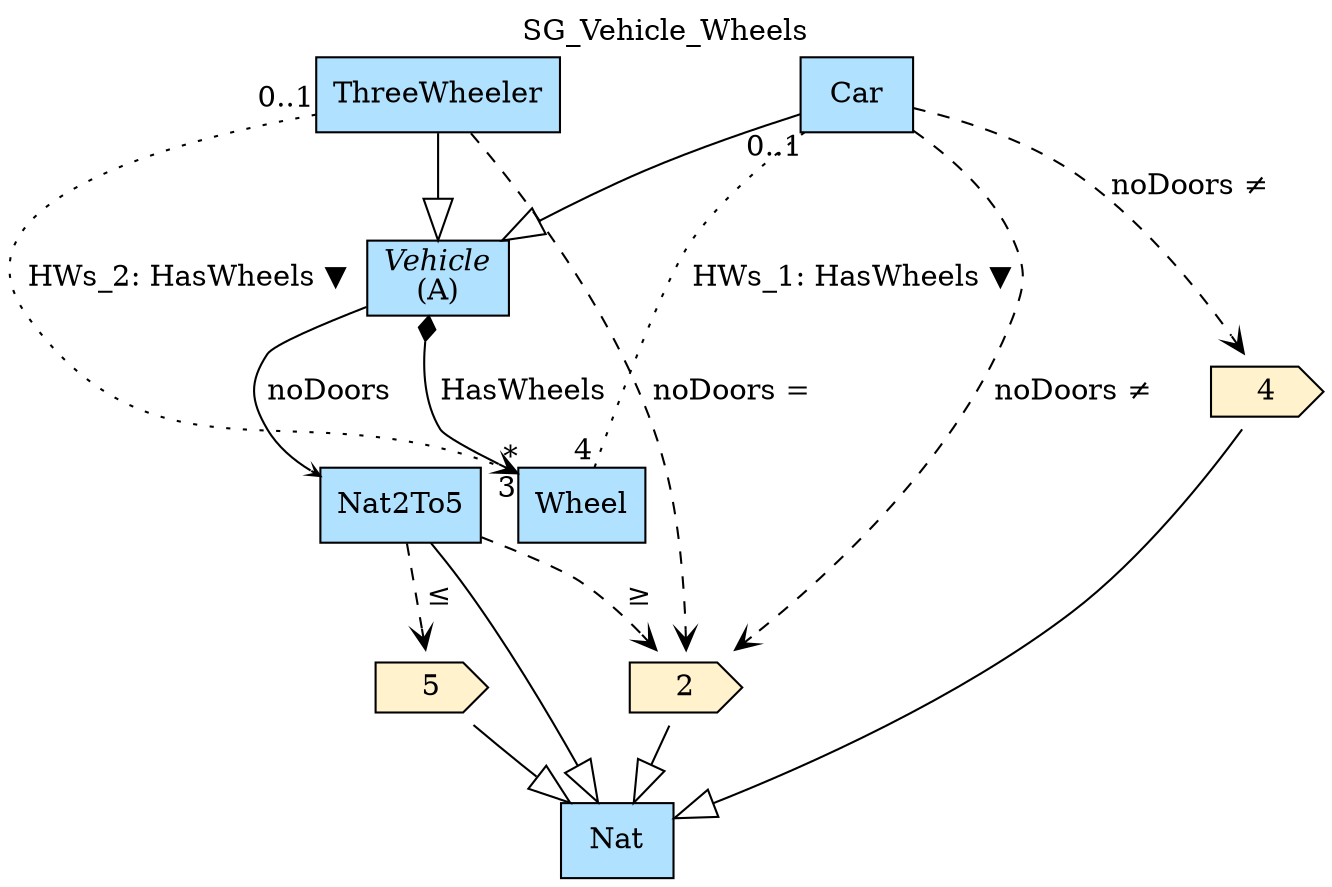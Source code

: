 digraph {graph[label=SG_Vehicle_Wheels,labelloc=tl,labelfontsize=12];
"Vehicle"[shape=record,fillcolor=lightskyblue1,style = filled,label=<{<I>Vehicle</I><br/>(A)}>];
"Wheel"[shape=record,fillcolor=lightskyblue1,style = filled,label="Wheel"];
"Car"[shape=record,fillcolor=lightskyblue1,style = filled,label="Car"];
"ThreeWheeler"[shape=record,fillcolor=lightskyblue1,style = filled,label="ThreeWheeler"];
"Nat"[shape=record,fillcolor=lightskyblue1,style = filled,label="Nat"];
"Nat2To5"[shape=record,fillcolor=lightskyblue1,style = filled,label="Nat2To5"];
"V2"[shape=cds,fillcolor="#FFF2CC",style = filled,label="2"];
"V5"[shape=cds,fillcolor="#FFF2CC",style = filled,label="5"];
"V4"[shape=cds,fillcolor="#FFF2CC",style = filled,label="4"];

"Vehicle"->"Wheel"[label="HasWheels",arrowhead=vee,arrowtail=diamond,dir=both,headlabel="*"];
"Car"->"Vehicle"[arrowhead=onormal,arrowsize=2.0];
"ThreeWheeler"->"Vehicle"[arrowhead=onormal,arrowsize=2.0];
"Car"->"Wheel"[label="HWs_1: HasWheels ▼",dir=none,taillabel="0..1",headlabel="4",style=dotted];
"ThreeWheeler"->"Wheel"[label="HWs_2: HasWheels ▼",dir=none,taillabel="0..1",headlabel="3",style=dotted];
"Nat2To5"->"Nat"[arrowhead=onormal,arrowsize=2.0];
"V2"->"Nat"[arrowhead=onormal,arrowsize=2.0];
"V5"->"Nat"[arrowhead=onormal,arrowsize=2.0];
"Nat2To5"->"V2"[arrowhead=vee,style=dashed,label=" ≥"];

"Nat2To5"->"V5"[arrowhead=vee,style=dashed,label=" ≤"];

"Vehicle"->"Nat2To5"[label="noDoors",arrowhead=vee,headlabel="",arrowsize=.5];
"ThreeWheeler"->"V2"[arrowhead=vee,style=dashed,label="noDoors ="];

"Car"->"V2"[arrowhead=vee,style=dashed,label="noDoors ≠"];

"V4"->"Nat"[arrowhead=onormal,arrowsize=2.0];
"Car"->"V4"[arrowhead=vee,style=dashed,label="noDoors ≠"];

}